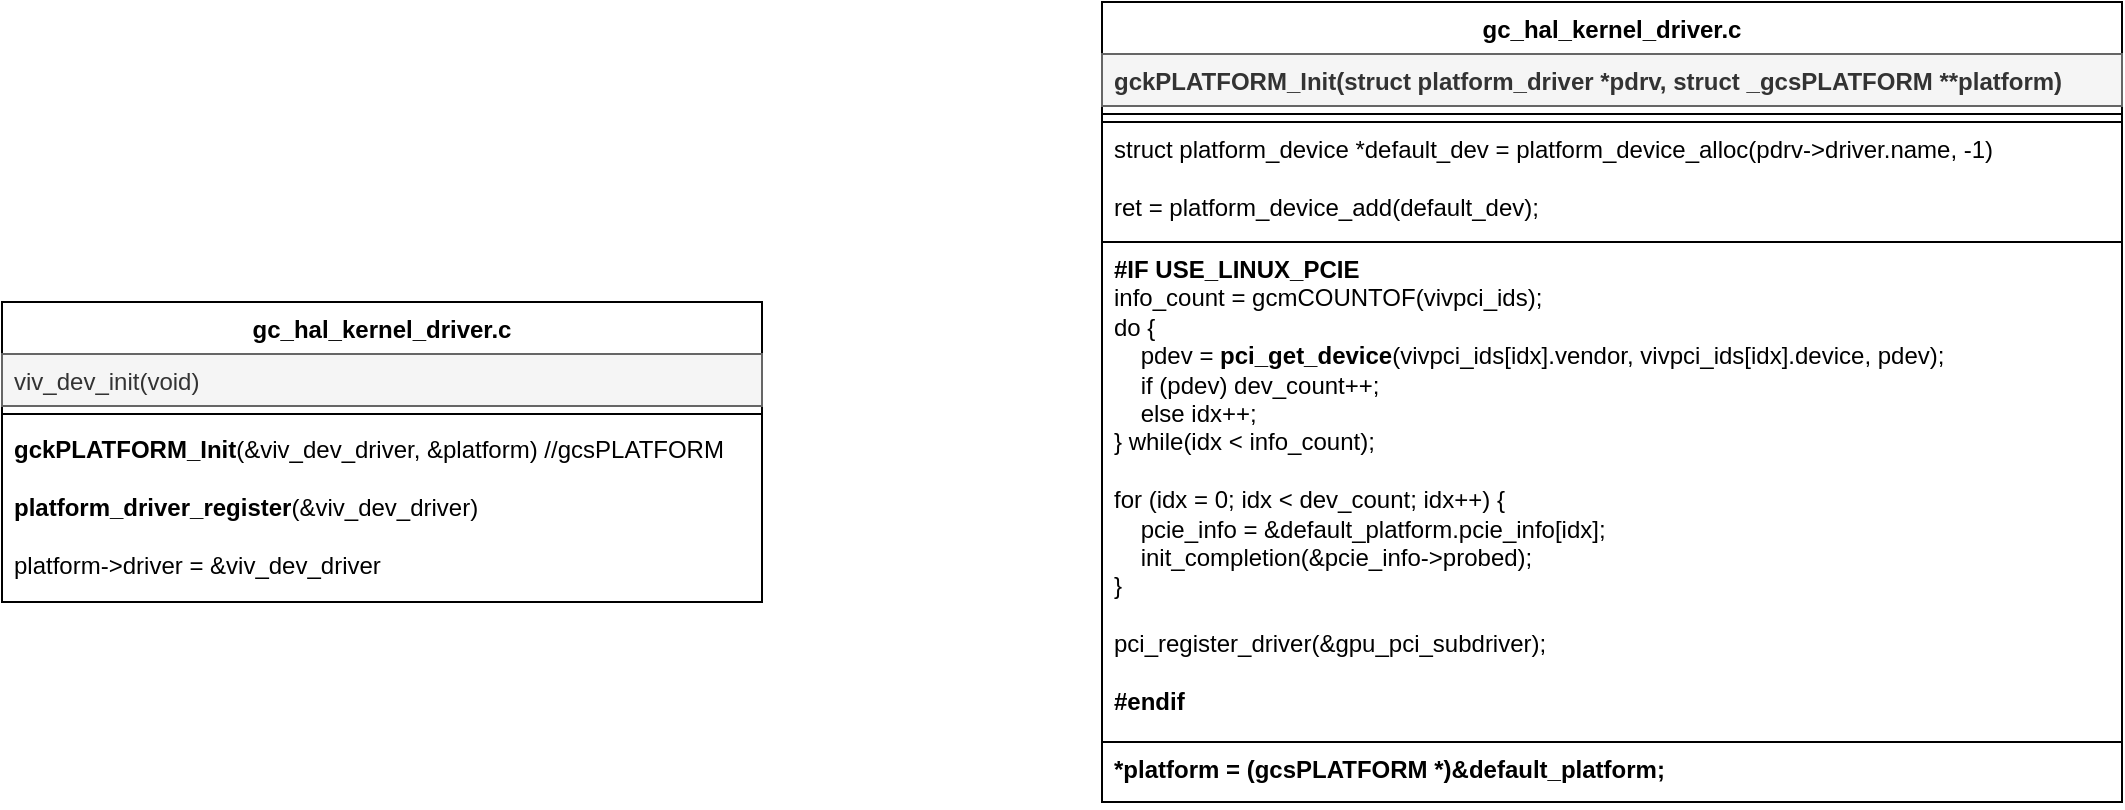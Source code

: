 <mxfile version="26.0.14">
  <diagram name="Page-1" id="wO5cqh8CYZ76xLUZRR5B">
    <mxGraphModel dx="693" dy="1529" grid="1" gridSize="10" guides="1" tooltips="1" connect="1" arrows="1" fold="1" page="1" pageScale="1" pageWidth="850" pageHeight="1100" math="0" shadow="0">
      <root>
        <mxCell id="0" />
        <mxCell id="1" parent="0" />
        <mxCell id="h7-dKMPolAdH-bQS6LUS-2" value="gc_hal_kernel_driver.c" style="swimlane;fontStyle=1;align=center;verticalAlign=top;childLayout=stackLayout;horizontal=1;startSize=26;horizontalStack=0;resizeParent=1;resizeParentMax=0;resizeLast=0;collapsible=1;marginBottom=0;whiteSpace=wrap;html=1;" vertex="1" parent="1">
          <mxGeometry x="50" y="70" width="380" height="150" as="geometry" />
        </mxCell>
        <mxCell id="h7-dKMPolAdH-bQS6LUS-3" value="viv_dev_init(void)" style="text;strokeColor=#666666;fillColor=#f5f5f5;align=left;verticalAlign=top;spacingLeft=4;spacingRight=4;overflow=hidden;rotatable=0;points=[[0,0.5],[1,0.5]];portConstraint=eastwest;whiteSpace=wrap;html=1;fontColor=#333333;" vertex="1" parent="h7-dKMPolAdH-bQS6LUS-2">
          <mxGeometry y="26" width="380" height="26" as="geometry" />
        </mxCell>
        <mxCell id="h7-dKMPolAdH-bQS6LUS-4" value="" style="line;strokeWidth=1;fillColor=none;align=left;verticalAlign=middle;spacingTop=-1;spacingLeft=3;spacingRight=3;rotatable=0;labelPosition=right;points=[];portConstraint=eastwest;strokeColor=inherit;" vertex="1" parent="h7-dKMPolAdH-bQS6LUS-2">
          <mxGeometry y="52" width="380" height="8" as="geometry" />
        </mxCell>
        <mxCell id="h7-dKMPolAdH-bQS6LUS-5" value="&lt;b&gt;gckPLATFORM_Init&lt;/b&gt;(&amp;amp;viv_dev_driver, &amp;amp;platform) //gcsPLATFORM&lt;div&gt;&lt;br&gt;&lt;/div&gt;&lt;div&gt;&lt;b&gt;platform_driver_register&lt;/b&gt;(&amp;amp;viv_dev_driver)&lt;/div&gt;&lt;div&gt;&lt;br&gt;&lt;/div&gt;&lt;div&gt;platform-&amp;gt;driver = &amp;amp;viv_dev_driver&lt;/div&gt;" style="text;strokeColor=none;fillColor=none;align=left;verticalAlign=top;spacingLeft=4;spacingRight=4;overflow=hidden;rotatable=0;points=[[0,0.5],[1,0.5]];portConstraint=eastwest;whiteSpace=wrap;html=1;" vertex="1" parent="h7-dKMPolAdH-bQS6LUS-2">
          <mxGeometry y="60" width="380" height="90" as="geometry" />
        </mxCell>
        <mxCell id="h7-dKMPolAdH-bQS6LUS-6" value="gc_hal_kernel_driver.c" style="swimlane;fontStyle=1;align=center;verticalAlign=top;childLayout=stackLayout;horizontal=1;startSize=26;horizontalStack=0;resizeParent=1;resizeParentMax=0;resizeLast=0;collapsible=1;marginBottom=0;whiteSpace=wrap;html=1;" vertex="1" parent="1">
          <mxGeometry x="600" y="-80" width="510" height="400" as="geometry" />
        </mxCell>
        <mxCell id="h7-dKMPolAdH-bQS6LUS-7" value="&lt;b&gt;gckPLATFORM_Init(struct platform_driver *pdrv, struct _gcsPLATFORM **platform)&lt;/b&gt;" style="text;strokeColor=#666666;fillColor=#f5f5f5;align=left;verticalAlign=top;spacingLeft=4;spacingRight=4;overflow=hidden;rotatable=0;points=[[0,0.5],[1,0.5]];portConstraint=eastwest;whiteSpace=wrap;html=1;fontColor=#333333;" vertex="1" parent="h7-dKMPolAdH-bQS6LUS-6">
          <mxGeometry y="26" width="510" height="26" as="geometry" />
        </mxCell>
        <mxCell id="h7-dKMPolAdH-bQS6LUS-8" value="" style="line;strokeWidth=1;fillColor=none;align=left;verticalAlign=middle;spacingTop=-1;spacingLeft=3;spacingRight=3;rotatable=0;labelPosition=right;points=[];portConstraint=eastwest;strokeColor=inherit;" vertex="1" parent="h7-dKMPolAdH-bQS6LUS-6">
          <mxGeometry y="52" width="510" height="8" as="geometry" />
        </mxCell>
        <mxCell id="h7-dKMPolAdH-bQS6LUS-9" value="struct platform_device *default_dev = platform_device_alloc(pdrv-&amp;gt;driver.name, -1)&lt;div&gt;&lt;br&gt;&lt;/div&gt;&lt;div&gt;ret = platform_device_add(default_dev);&lt;/div&gt;&lt;div&gt;&lt;br&gt;&lt;/div&gt;&lt;div&gt;&lt;b&gt;&lt;br&gt;&lt;/b&gt;&lt;/div&gt;" style="text;strokeColor=default;fillColor=none;align=left;verticalAlign=top;spacingLeft=4;spacingRight=4;overflow=hidden;rotatable=0;points=[[0,0.5],[1,0.5]];portConstraint=eastwest;whiteSpace=wrap;html=1;" vertex="1" parent="h7-dKMPolAdH-bQS6LUS-6">
          <mxGeometry y="60" width="510" height="60" as="geometry" />
        </mxCell>
        <mxCell id="h7-dKMPolAdH-bQS6LUS-10" value="&lt;div&gt;&lt;b&gt;#IF USE_LINUX_PCIE&lt;/b&gt;&lt;/div&gt;&lt;div&gt;info_count = gcmCOUNTOF(vivpci_ids);&lt;/div&gt;&lt;div&gt;do {&lt;/div&gt;&lt;div&gt;&amp;nbsp; &amp;nbsp; pdev = &lt;b&gt;pci_get_device&lt;/b&gt;(vivpci_ids[idx].vendor, vivpci_ids[idx].device, pdev);&lt;/div&gt;&lt;div&gt;&amp;nbsp; &amp;nbsp; if (pdev) dev_count++;&lt;/div&gt;&lt;div&gt;&amp;nbsp; &amp;nbsp; else idx++;&lt;/div&gt;&lt;div&gt;} while(idx &amp;lt; info_count);&lt;/div&gt;&lt;div&gt;&lt;br&gt;&lt;/div&gt;&lt;div&gt;for (idx = 0; idx &amp;lt; dev_count; idx++) {&lt;/div&gt;&lt;div&gt;&amp;nbsp; &amp;nbsp; pcie_info = &amp;amp;default_platform.pcie_info[idx];&lt;/div&gt;&lt;div&gt;&amp;nbsp; &amp;nbsp; init_completion(&amp;amp;pcie_info-&amp;gt;probed);&lt;/div&gt;&lt;div&gt;}&lt;/div&gt;&lt;div&gt;&lt;br&gt;&lt;/div&gt;&lt;div&gt;pci_register_driver(&amp;amp;gpu_pci_subdriver);&lt;/div&gt;&lt;div&gt;&lt;br&gt;&lt;/div&gt;&lt;div&gt;&lt;b&gt;#endif&lt;/b&gt;&lt;/div&gt;" style="text;strokeColor=default;fillColor=none;align=left;verticalAlign=top;spacingLeft=4;spacingRight=4;overflow=hidden;rotatable=0;points=[[0,0.5],[1,0.5]];portConstraint=eastwest;whiteSpace=wrap;html=1;" vertex="1" parent="h7-dKMPolAdH-bQS6LUS-6">
          <mxGeometry y="120" width="510" height="250" as="geometry" />
        </mxCell>
        <mxCell id="h7-dKMPolAdH-bQS6LUS-11" value="&lt;div&gt;&lt;b&gt;*platform = (gcsPLATFORM *)&amp;amp;default_platform;&lt;/b&gt;&lt;/div&gt;" style="text;strokeColor=default;fillColor=none;align=left;verticalAlign=top;spacingLeft=4;spacingRight=4;overflow=hidden;rotatable=0;points=[[0,0.5],[1,0.5]];portConstraint=eastwest;whiteSpace=wrap;html=1;" vertex="1" parent="h7-dKMPolAdH-bQS6LUS-6">
          <mxGeometry y="370" width="510" height="30" as="geometry" />
        </mxCell>
      </root>
    </mxGraphModel>
  </diagram>
</mxfile>
